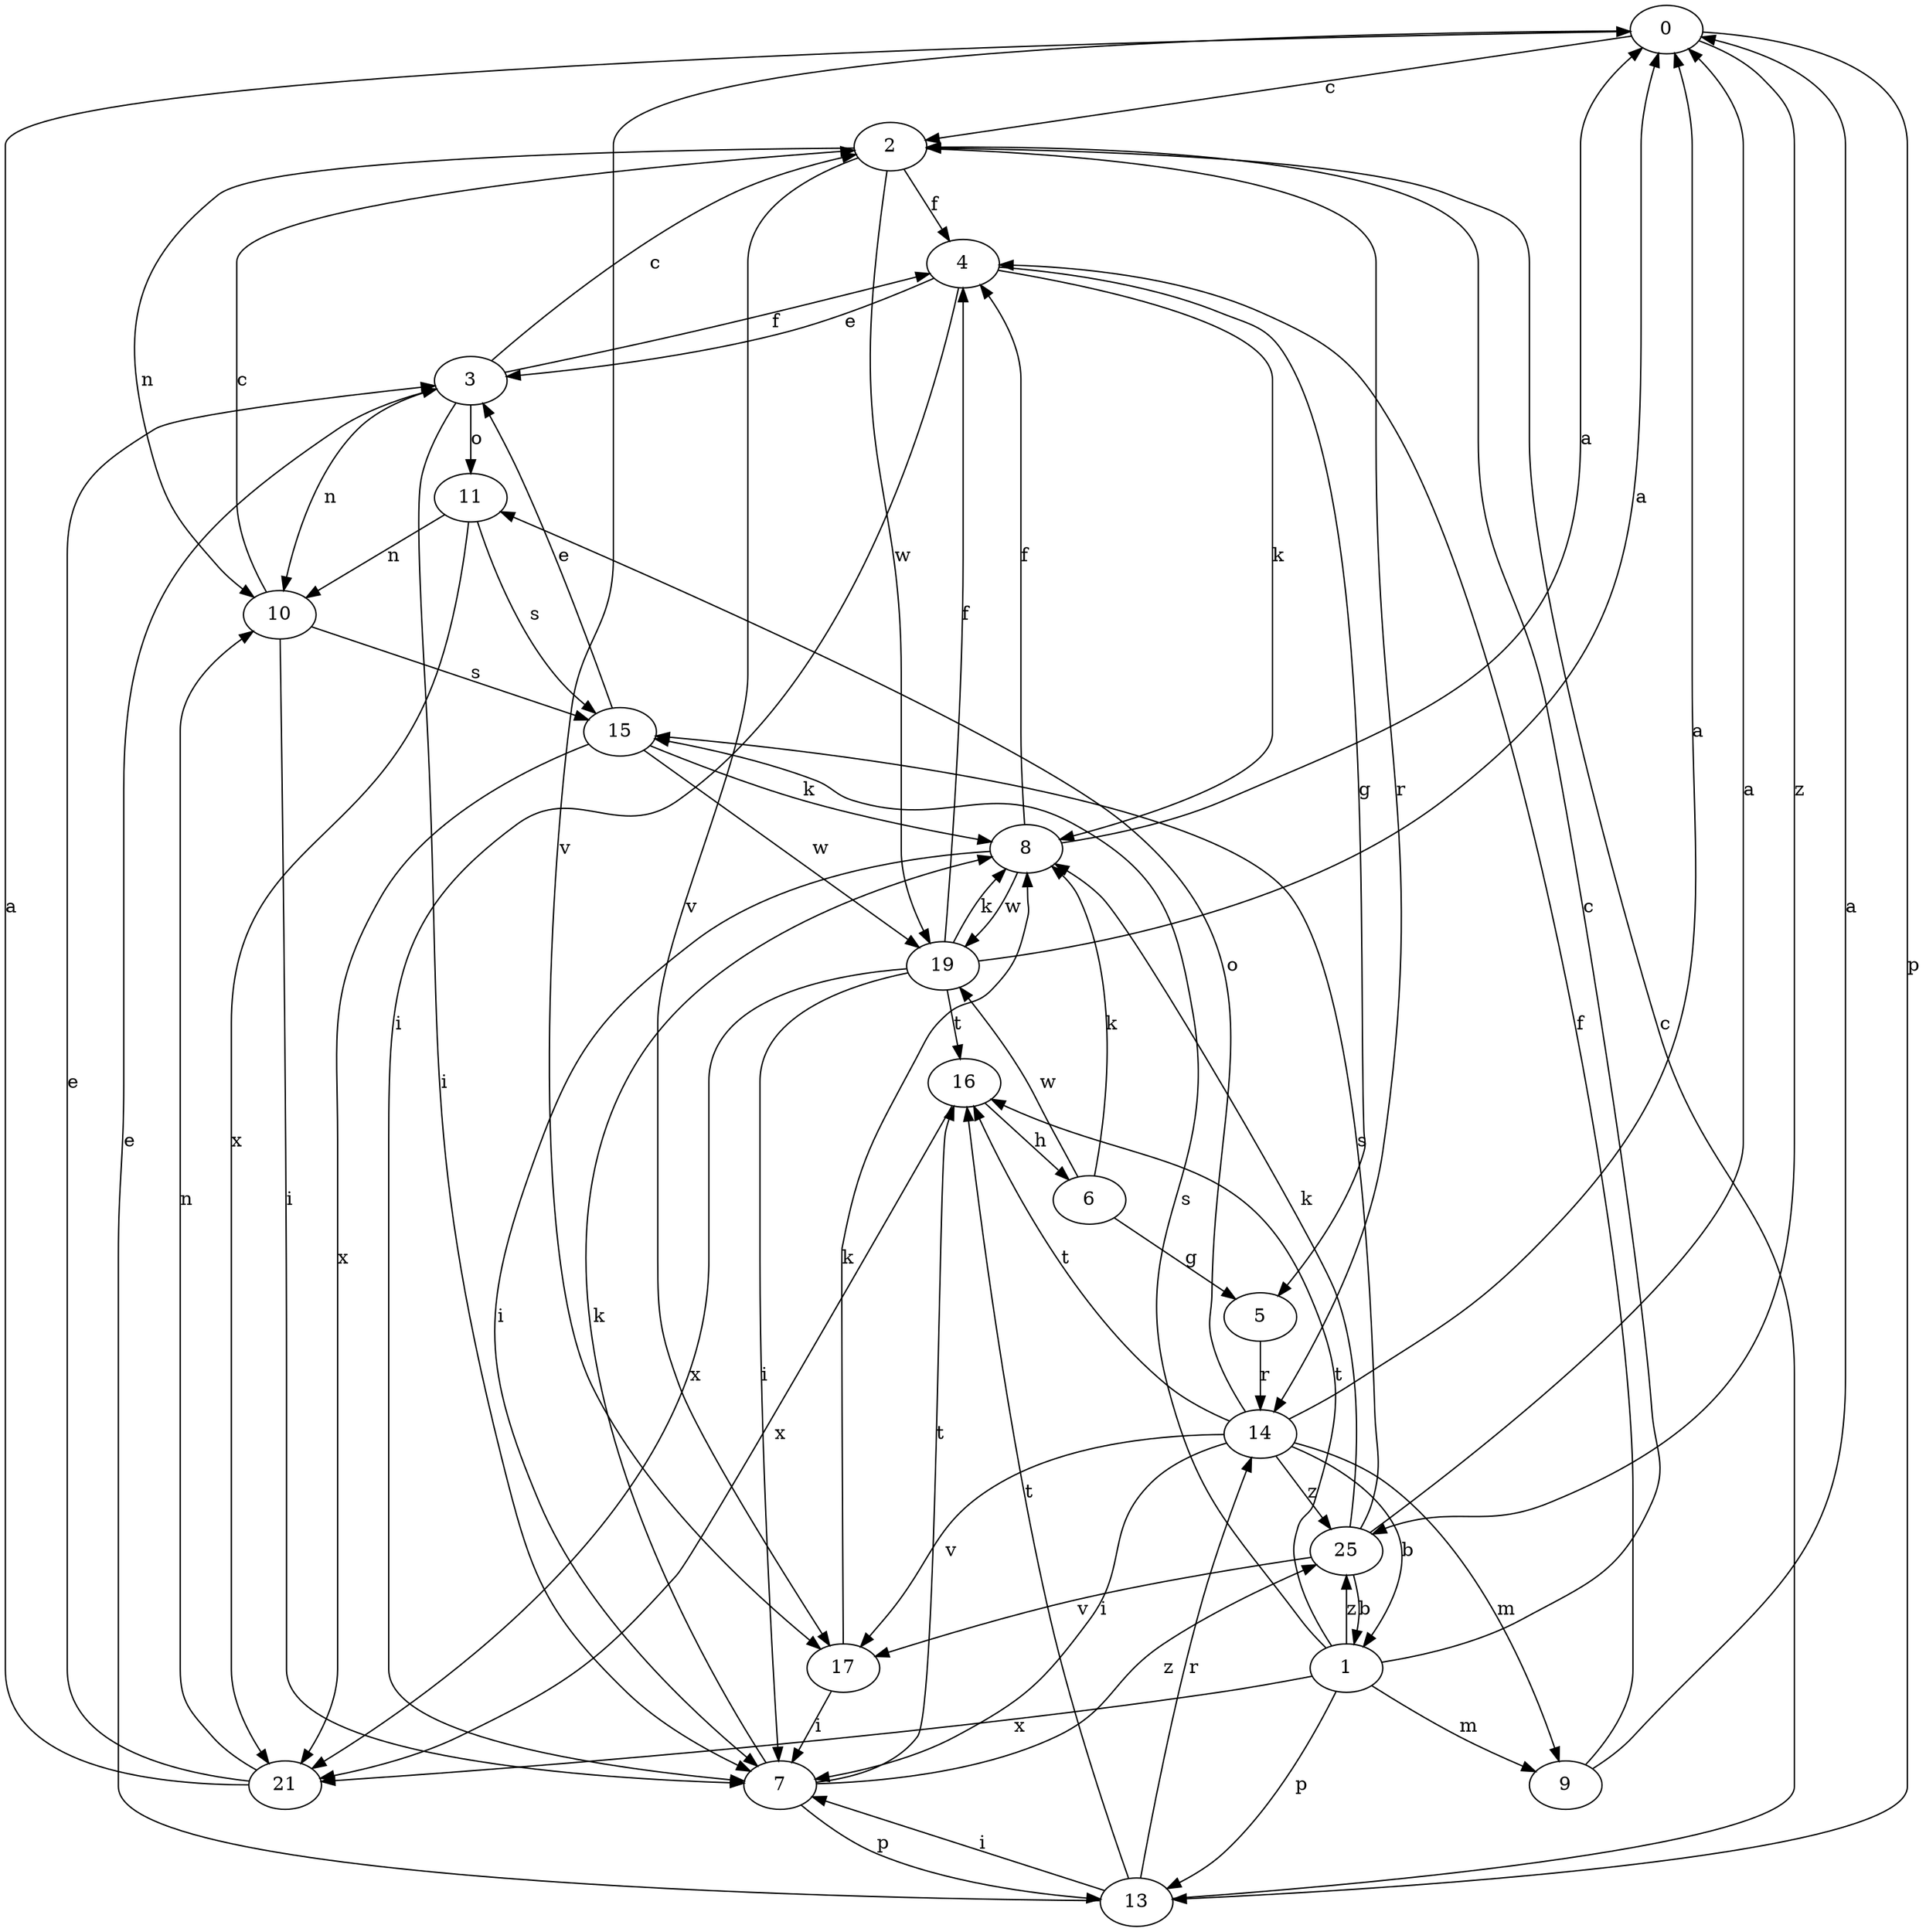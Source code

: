 strict digraph  {
0;
1;
2;
3;
4;
5;
6;
7;
8;
9;
10;
11;
13;
14;
15;
16;
17;
19;
21;
25;
0 -> 2  [label=c];
0 -> 13  [label=p];
0 -> 17  [label=v];
0 -> 25  [label=z];
1 -> 2  [label=c];
1 -> 9  [label=m];
1 -> 13  [label=p];
1 -> 15  [label=s];
1 -> 16  [label=t];
1 -> 21  [label=x];
1 -> 25  [label=z];
2 -> 4  [label=f];
2 -> 10  [label=n];
2 -> 14  [label=r];
2 -> 17  [label=v];
2 -> 19  [label=w];
3 -> 2  [label=c];
3 -> 4  [label=f];
3 -> 7  [label=i];
3 -> 10  [label=n];
3 -> 11  [label=o];
4 -> 3  [label=e];
4 -> 5  [label=g];
4 -> 7  [label=i];
4 -> 8  [label=k];
5 -> 14  [label=r];
6 -> 5  [label=g];
6 -> 8  [label=k];
6 -> 19  [label=w];
7 -> 8  [label=k];
7 -> 13  [label=p];
7 -> 16  [label=t];
7 -> 25  [label=z];
8 -> 0  [label=a];
8 -> 4  [label=f];
8 -> 7  [label=i];
8 -> 19  [label=w];
9 -> 0  [label=a];
9 -> 4  [label=f];
10 -> 2  [label=c];
10 -> 7  [label=i];
10 -> 15  [label=s];
11 -> 10  [label=n];
11 -> 15  [label=s];
11 -> 21  [label=x];
13 -> 2  [label=c];
13 -> 3  [label=e];
13 -> 7  [label=i];
13 -> 14  [label=r];
13 -> 16  [label=t];
14 -> 0  [label=a];
14 -> 1  [label=b];
14 -> 7  [label=i];
14 -> 9  [label=m];
14 -> 11  [label=o];
14 -> 16  [label=t];
14 -> 17  [label=v];
14 -> 25  [label=z];
15 -> 3  [label=e];
15 -> 8  [label=k];
15 -> 19  [label=w];
15 -> 21  [label=x];
16 -> 6  [label=h];
16 -> 21  [label=x];
17 -> 7  [label=i];
17 -> 8  [label=k];
19 -> 0  [label=a];
19 -> 4  [label=f];
19 -> 7  [label=i];
19 -> 8  [label=k];
19 -> 16  [label=t];
19 -> 21  [label=x];
21 -> 0  [label=a];
21 -> 3  [label=e];
21 -> 10  [label=n];
25 -> 0  [label=a];
25 -> 1  [label=b];
25 -> 8  [label=k];
25 -> 15  [label=s];
25 -> 17  [label=v];
}
